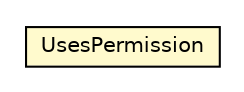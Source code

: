 #!/usr/local/bin/dot
#
# Class diagram 
# Generated by UMLGraph version 5.1 (http://www.umlgraph.org/)
#

digraph G {
	edge [fontname="Helvetica",fontsize=10,labelfontname="Helvetica",labelfontsize=10];
	node [fontname="Helvetica",fontsize=10,shape=plaintext];
	nodesep=0.25;
	ranksep=0.5;
	// org.androidtransfuse.model.manifest.UsesPermission
	c14672 [label=<<table title="org.androidtransfuse.model.manifest.UsesPermission" border="0" cellborder="1" cellspacing="0" cellpadding="2" port="p" bgcolor="lemonChiffon" href="./UsesPermission.html">
		<tr><td><table border="0" cellspacing="0" cellpadding="1">
<tr><td align="center" balign="center"> UsesPermission </td></tr>
		</table></td></tr>
		</table>>, fontname="Helvetica", fontcolor="black", fontsize=10.0];
}

